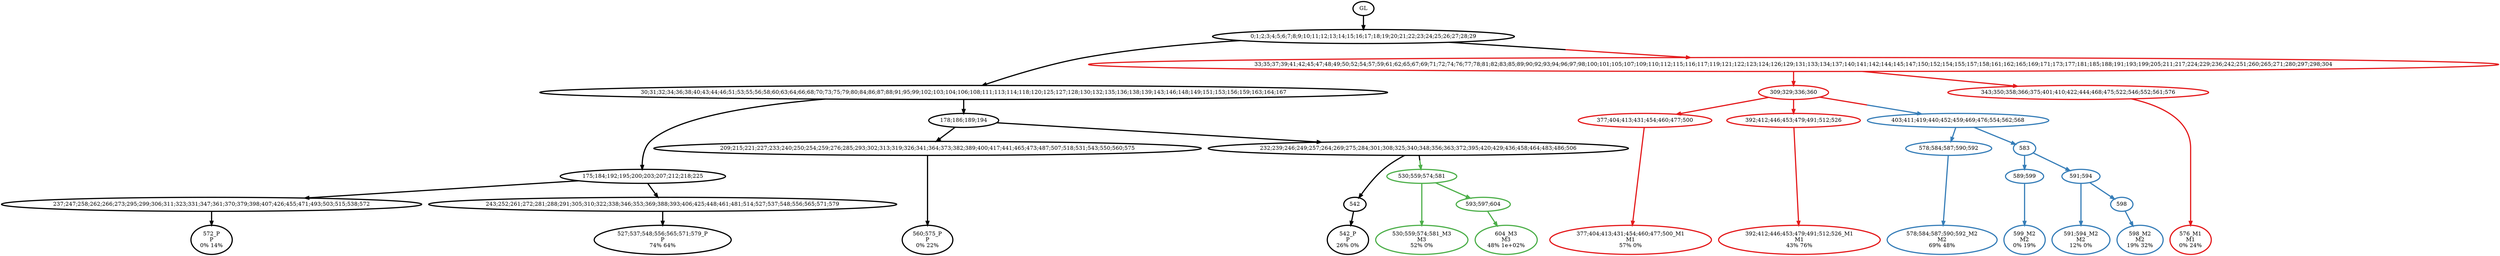 digraph T {
	{
		rank=same
		30 [penwidth=3,colorscheme=set19,color=0,label="572_P\nP\n0% 14%"]
		28 [penwidth=3,colorscheme=set19,color=0,label="527;537;548;556;565;571;579_P\nP\n74% 64%"]
		25 [penwidth=3,colorscheme=set19,color=0,label="560;575_P\nP\n0% 22%"]
		22 [penwidth=3,colorscheme=set19,color=0,label="542_P\nP\n26% 0%"]
		19 [penwidth=3,colorscheme=set19,color=1,label="377;404;413;431;454;460;477;500_M1\nM1\n57% 0%"]
		17 [penwidth=3,colorscheme=set19,color=1,label="392;412;446;453;479;491;512;526_M1\nM1\n43% 76%"]
		15 [penwidth=3,colorscheme=set19,color=1,label="576_M1\nM1\n0% 24%"]
		13 [penwidth=3,colorscheme=set19,color=2,label="578;584;587;590;592_M2\nM2\n69% 48%"]
		10 [penwidth=3,colorscheme=set19,color=2,label="599_M2\nM2\n0% 19%"]
		8 [penwidth=3,colorscheme=set19,color=2,label="591;594_M2\nM2\n12% 0%"]
		6 [penwidth=3,colorscheme=set19,color=2,label="598_M2\nM2\n19% 32%"]
		5 [penwidth=3,colorscheme=set19,color=3,label="530;559;574;581_M3\nM3\n52% 0%"]
		3 [penwidth=3,colorscheme=set19,color=3,label="604_M3\nM3\n48% 1e+02%"]
	}
	35 [penwidth=3,colorscheme=set19,color=0,label="GL"]
	34 [penwidth=3,colorscheme=set19,color=0,label="0;1;2;3;4;5;6;7;8;9;10;11;12;13;14;15;16;17;18;19;20;21;22;23;24;25;26;27;28;29"]
	33 [penwidth=3,colorscheme=set19,color=0,label="30;31;32;34;36;38;40;43;44;46;51;53;55;56;58;60;63;64;66;68;70;73;75;79;80;84;86;87;88;91;95;99;102;103;104;106;108;111;113;114;118;120;125;127;128;130;132;135;136;138;139;143;146;148;149;151;153;156;159;163;164;167"]
	32 [penwidth=3,colorscheme=set19,color=0,label="175;184;192;195;200;203;207;212;218;225"]
	31 [penwidth=3,colorscheme=set19,color=0,label="237;247;258;262;266;273;295;299;306;311;323;331;347;361;370;379;398;407;426;455;471;493;503;515;538;572"]
	29 [penwidth=3,colorscheme=set19,color=0,label="243;252;261;272;281;288;291;305;310;322;338;346;353;369;388;393;406;425;448;461;481;514;527;537;548;556;565;571;579"]
	27 [penwidth=3,colorscheme=set19,color=0,label="178;186;189;194"]
	26 [penwidth=3,colorscheme=set19,color=0,label="209;215;221;227;233;240;250;254;259;276;285;293;302;313;319;326;341;364;373;382;389;400;417;441;465;473;487;507;518;531;543;550;560;575"]
	24 [penwidth=3,colorscheme=set19,color=0,label="232;239;246;249;257;264;269;275;284;301;308;325;340;348;356;363;372;395;420;429;436;458;464;483;486;506"]
	23 [penwidth=3,colorscheme=set19,color=0,label="542"]
	21 [penwidth=3,colorscheme=set19,color=1,label="309;329;336;360"]
	20 [penwidth=3,colorscheme=set19,color=1,label="377;404;413;431;454;460;477;500"]
	18 [penwidth=3,colorscheme=set19,color=1,label="392;412;446;453;479;491;512;526"]
	16 [penwidth=3,colorscheme=set19,color=1,label="343;350;358;366;375;401;410;422;444;468;475;522;546;552;561;576"]
	14 [penwidth=3,colorscheme=set19,color=2,label="578;584;587;590;592"]
	12 [penwidth=3,colorscheme=set19,color=2,label="583"]
	11 [penwidth=3,colorscheme=set19,color=2,label="589;599"]
	9 [penwidth=3,colorscheme=set19,color=2,label="591;594"]
	7 [penwidth=3,colorscheme=set19,color=2,label="598"]
	4 [penwidth=3,colorscheme=set19,color=3,label="593;597;604"]
	2 [penwidth=3,colorscheme=set19,color=2,label="403;411;419;440;452;459;469;476;554;562;568"]
	1 [penwidth=3,colorscheme=set19,color=3,label="530;559;574;581"]
	0 [penwidth=3,colorscheme=set19,color=1,label="33;35;37;39;41;42;45;47;48;49;50;52;54;57;59;61;62;65;67;69;71;72;74;76;77;78;81;82;83;85;89;90;92;93;94;96;97;98;100;101;105;107;109;110;112;115;116;117;119;121;122;123;124;126;129;131;133;134;137;140;141;142;144;145;147;150;152;154;155;157;158;161;162;165;169;171;173;177;181;185;188;191;193;199;205;211;217;224;229;236;242;251;260;265;271;280;297;298;304"]
	35 -> 34 [penwidth=3,colorscheme=set19,color=0]
	34 -> 33 [penwidth=3,colorscheme=set19,color=0]
	34 -> 0 [penwidth=3,colorscheme=set19,color="0;0.5:1"]
	33 -> 27 [penwidth=3,colorscheme=set19,color=0]
	33 -> 32 [penwidth=3,colorscheme=set19,color=0]
	32 -> 29 [penwidth=3,colorscheme=set19,color=0]
	32 -> 31 [penwidth=3,colorscheme=set19,color=0]
	31 -> 30 [penwidth=3,colorscheme=set19,color=0]
	29 -> 28 [penwidth=3,colorscheme=set19,color=0]
	27 -> 24 [penwidth=3,colorscheme=set19,color=0]
	27 -> 26 [penwidth=3,colorscheme=set19,color=0]
	26 -> 25 [penwidth=3,colorscheme=set19,color=0]
	24 -> 23 [penwidth=3,colorscheme=set19,color=0]
	24 -> 1 [penwidth=3,colorscheme=set19,color="0;0.5:3"]
	23 -> 22 [penwidth=3,colorscheme=set19,color=0]
	21 -> 20 [penwidth=3,colorscheme=set19,color=1]
	21 -> 18 [penwidth=3,colorscheme=set19,color=1]
	21 -> 2 [penwidth=3,colorscheme=set19,color="1;0.5:2"]
	20 -> 19 [penwidth=3,colorscheme=set19,color=1]
	18 -> 17 [penwidth=3,colorscheme=set19,color=1]
	16 -> 15 [penwidth=3,colorscheme=set19,color=1]
	14 -> 13 [penwidth=3,colorscheme=set19,color=2]
	12 -> 9 [penwidth=3,colorscheme=set19,color=2]
	12 -> 11 [penwidth=3,colorscheme=set19,color=2]
	11 -> 10 [penwidth=3,colorscheme=set19,color=2]
	9 -> 8 [penwidth=3,colorscheme=set19,color=2]
	9 -> 7 [penwidth=3,colorscheme=set19,color=2]
	7 -> 6 [penwidth=3,colorscheme=set19,color=2]
	4 -> 3 [penwidth=3,colorscheme=set19,color=3]
	2 -> 14 [penwidth=3,colorscheme=set19,color=2]
	2 -> 12 [penwidth=3,colorscheme=set19,color=2]
	1 -> 5 [penwidth=3,colorscheme=set19,color=3]
	1 -> 4 [penwidth=3,colorscheme=set19,color=3]
	0 -> 21 [penwidth=3,colorscheme=set19,color=1]
	0 -> 16 [penwidth=3,colorscheme=set19,color=1]
}
